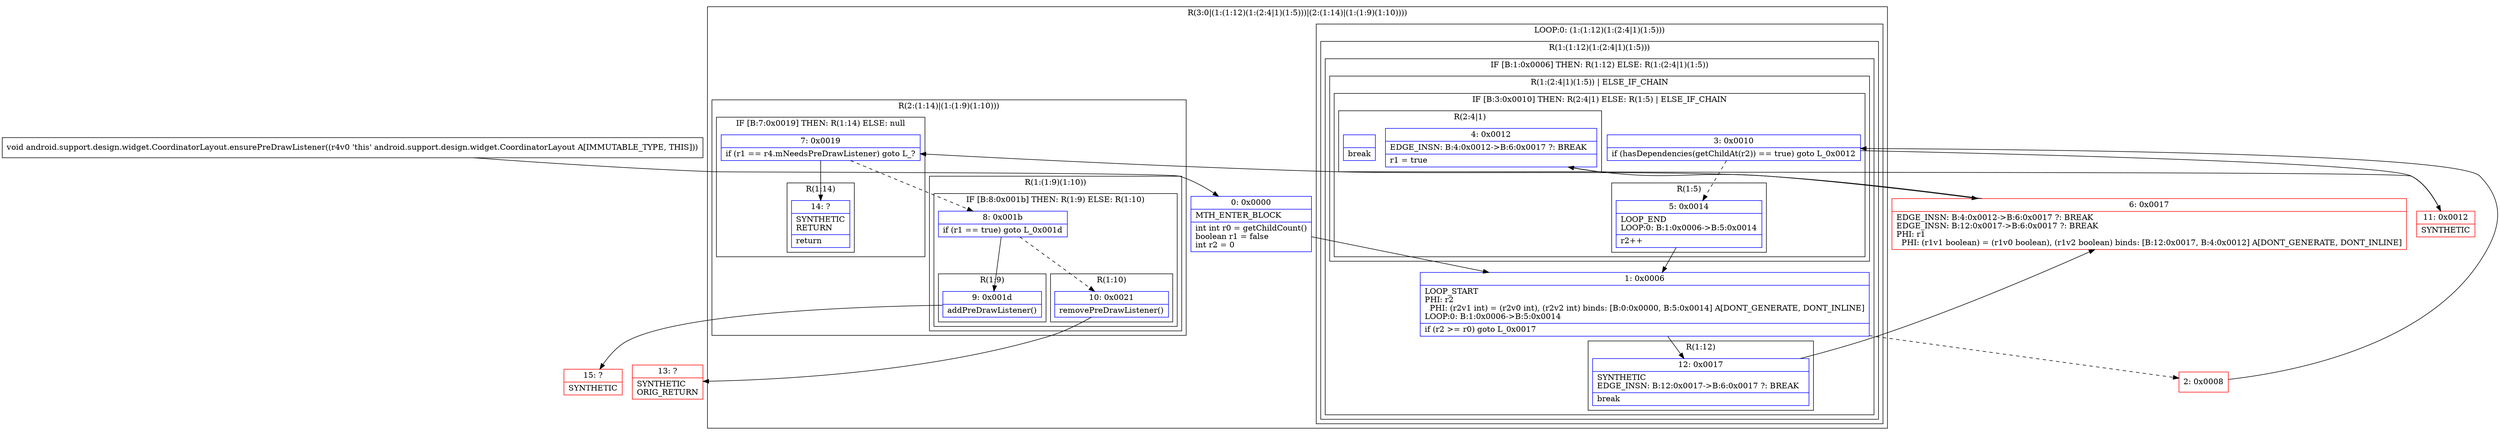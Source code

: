 digraph "CFG forandroid.support.design.widget.CoordinatorLayout.ensurePreDrawListener()V" {
subgraph cluster_Region_2124565213 {
label = "R(3:0|(1:(1:12)(1:(2:4|1)(1:5)))|(2:(1:14)|(1:(1:9)(1:10))))";
node [shape=record,color=blue];
Node_0 [shape=record,label="{0\:\ 0x0000|MTH_ENTER_BLOCK\l|int int r0 = getChildCount()\lboolean r1 = false\lint r2 = 0\l}"];
subgraph cluster_LoopRegion_310598354 {
label = "LOOP:0: (1:(1:12)(1:(2:4|1)(1:5)))";
node [shape=record,color=blue];
subgraph cluster_Region_1723850902 {
label = "R(1:(1:12)(1:(2:4|1)(1:5)))";
node [shape=record,color=blue];
subgraph cluster_IfRegion_177057340 {
label = "IF [B:1:0x0006] THEN: R(1:12) ELSE: R(1:(2:4|1)(1:5))";
node [shape=record,color=blue];
Node_1 [shape=record,label="{1\:\ 0x0006|LOOP_START\lPHI: r2 \l  PHI: (r2v1 int) = (r2v0 int), (r2v2 int) binds: [B:0:0x0000, B:5:0x0014] A[DONT_GENERATE, DONT_INLINE]\lLOOP:0: B:1:0x0006\-\>B:5:0x0014\l|if (r2 \>= r0) goto L_0x0017\l}"];
subgraph cluster_Region_328007454 {
label = "R(1:12)";
node [shape=record,color=blue];
Node_12 [shape=record,label="{12\:\ 0x0017|SYNTHETIC\lEDGE_INSN: B:12:0x0017\-\>B:6:0x0017 ?: BREAK  \l|break\l}"];
}
subgraph cluster_Region_567477324 {
label = "R(1:(2:4|1)(1:5)) | ELSE_IF_CHAIN\l";
node [shape=record,color=blue];
subgraph cluster_IfRegion_2017176471 {
label = "IF [B:3:0x0010] THEN: R(2:4|1) ELSE: R(1:5) | ELSE_IF_CHAIN\l";
node [shape=record,color=blue];
Node_3 [shape=record,label="{3\:\ 0x0010|if (hasDependencies(getChildAt(r2)) == true) goto L_0x0012\l}"];
subgraph cluster_Region_214847940 {
label = "R(2:4|1)";
node [shape=record,color=blue];
Node_4 [shape=record,label="{4\:\ 0x0012|EDGE_INSN: B:4:0x0012\-\>B:6:0x0017 ?: BREAK  \l|r1 = true\l}"];
Node_InsnContainer_688820078 [shape=record,label="{|break\l}"];
}
subgraph cluster_Region_101026530 {
label = "R(1:5)";
node [shape=record,color=blue];
Node_5 [shape=record,label="{5\:\ 0x0014|LOOP_END\lLOOP:0: B:1:0x0006\-\>B:5:0x0014\l|r2++\l}"];
}
}
}
}
}
}
subgraph cluster_Region_816603529 {
label = "R(2:(1:14)|(1:(1:9)(1:10)))";
node [shape=record,color=blue];
subgraph cluster_IfRegion_226911100 {
label = "IF [B:7:0x0019] THEN: R(1:14) ELSE: null";
node [shape=record,color=blue];
Node_7 [shape=record,label="{7\:\ 0x0019|if (r1 == r4.mNeedsPreDrawListener) goto L_?\l}"];
subgraph cluster_Region_1152130189 {
label = "R(1:14)";
node [shape=record,color=blue];
Node_14 [shape=record,label="{14\:\ ?|SYNTHETIC\lRETURN\l|return\l}"];
}
}
subgraph cluster_Region_2103738672 {
label = "R(1:(1:9)(1:10))";
node [shape=record,color=blue];
subgraph cluster_IfRegion_1629369523 {
label = "IF [B:8:0x001b] THEN: R(1:9) ELSE: R(1:10)";
node [shape=record,color=blue];
Node_8 [shape=record,label="{8\:\ 0x001b|if (r1 == true) goto L_0x001d\l}"];
subgraph cluster_Region_541852685 {
label = "R(1:9)";
node [shape=record,color=blue];
Node_9 [shape=record,label="{9\:\ 0x001d|addPreDrawListener()\l}"];
}
subgraph cluster_Region_1941932452 {
label = "R(1:10)";
node [shape=record,color=blue];
Node_10 [shape=record,label="{10\:\ 0x0021|removePreDrawListener()\l}"];
}
}
}
}
}
Node_2 [shape=record,color=red,label="{2\:\ 0x0008}"];
Node_6 [shape=record,color=red,label="{6\:\ 0x0017|EDGE_INSN: B:4:0x0012\-\>B:6:0x0017 ?: BREAK  \lEDGE_INSN: B:12:0x0017\-\>B:6:0x0017 ?: BREAK  \lPHI: r1 \l  PHI: (r1v1 boolean) = (r1v0 boolean), (r1v2 boolean) binds: [B:12:0x0017, B:4:0x0012] A[DONT_GENERATE, DONT_INLINE]\l}"];
Node_11 [shape=record,color=red,label="{11\:\ 0x0012|SYNTHETIC\l}"];
Node_13 [shape=record,color=red,label="{13\:\ ?|SYNTHETIC\lORIG_RETURN\l}"];
Node_15 [shape=record,color=red,label="{15\:\ ?|SYNTHETIC\l}"];
MethodNode[shape=record,label="{void android.support.design.widget.CoordinatorLayout.ensurePreDrawListener((r4v0 'this' android.support.design.widget.CoordinatorLayout A[IMMUTABLE_TYPE, THIS])) }"];
MethodNode -> Node_0;
Node_0 -> Node_1;
Node_1 -> Node_2[style=dashed];
Node_1 -> Node_12;
Node_12 -> Node_6;
Node_3 -> Node_5[style=dashed];
Node_3 -> Node_11;
Node_4 -> Node_6;
Node_5 -> Node_1;
Node_7 -> Node_8[style=dashed];
Node_7 -> Node_14;
Node_8 -> Node_9;
Node_8 -> Node_10[style=dashed];
Node_9 -> Node_15;
Node_10 -> Node_13;
Node_2 -> Node_3;
Node_6 -> Node_7;
Node_11 -> Node_4;
}

